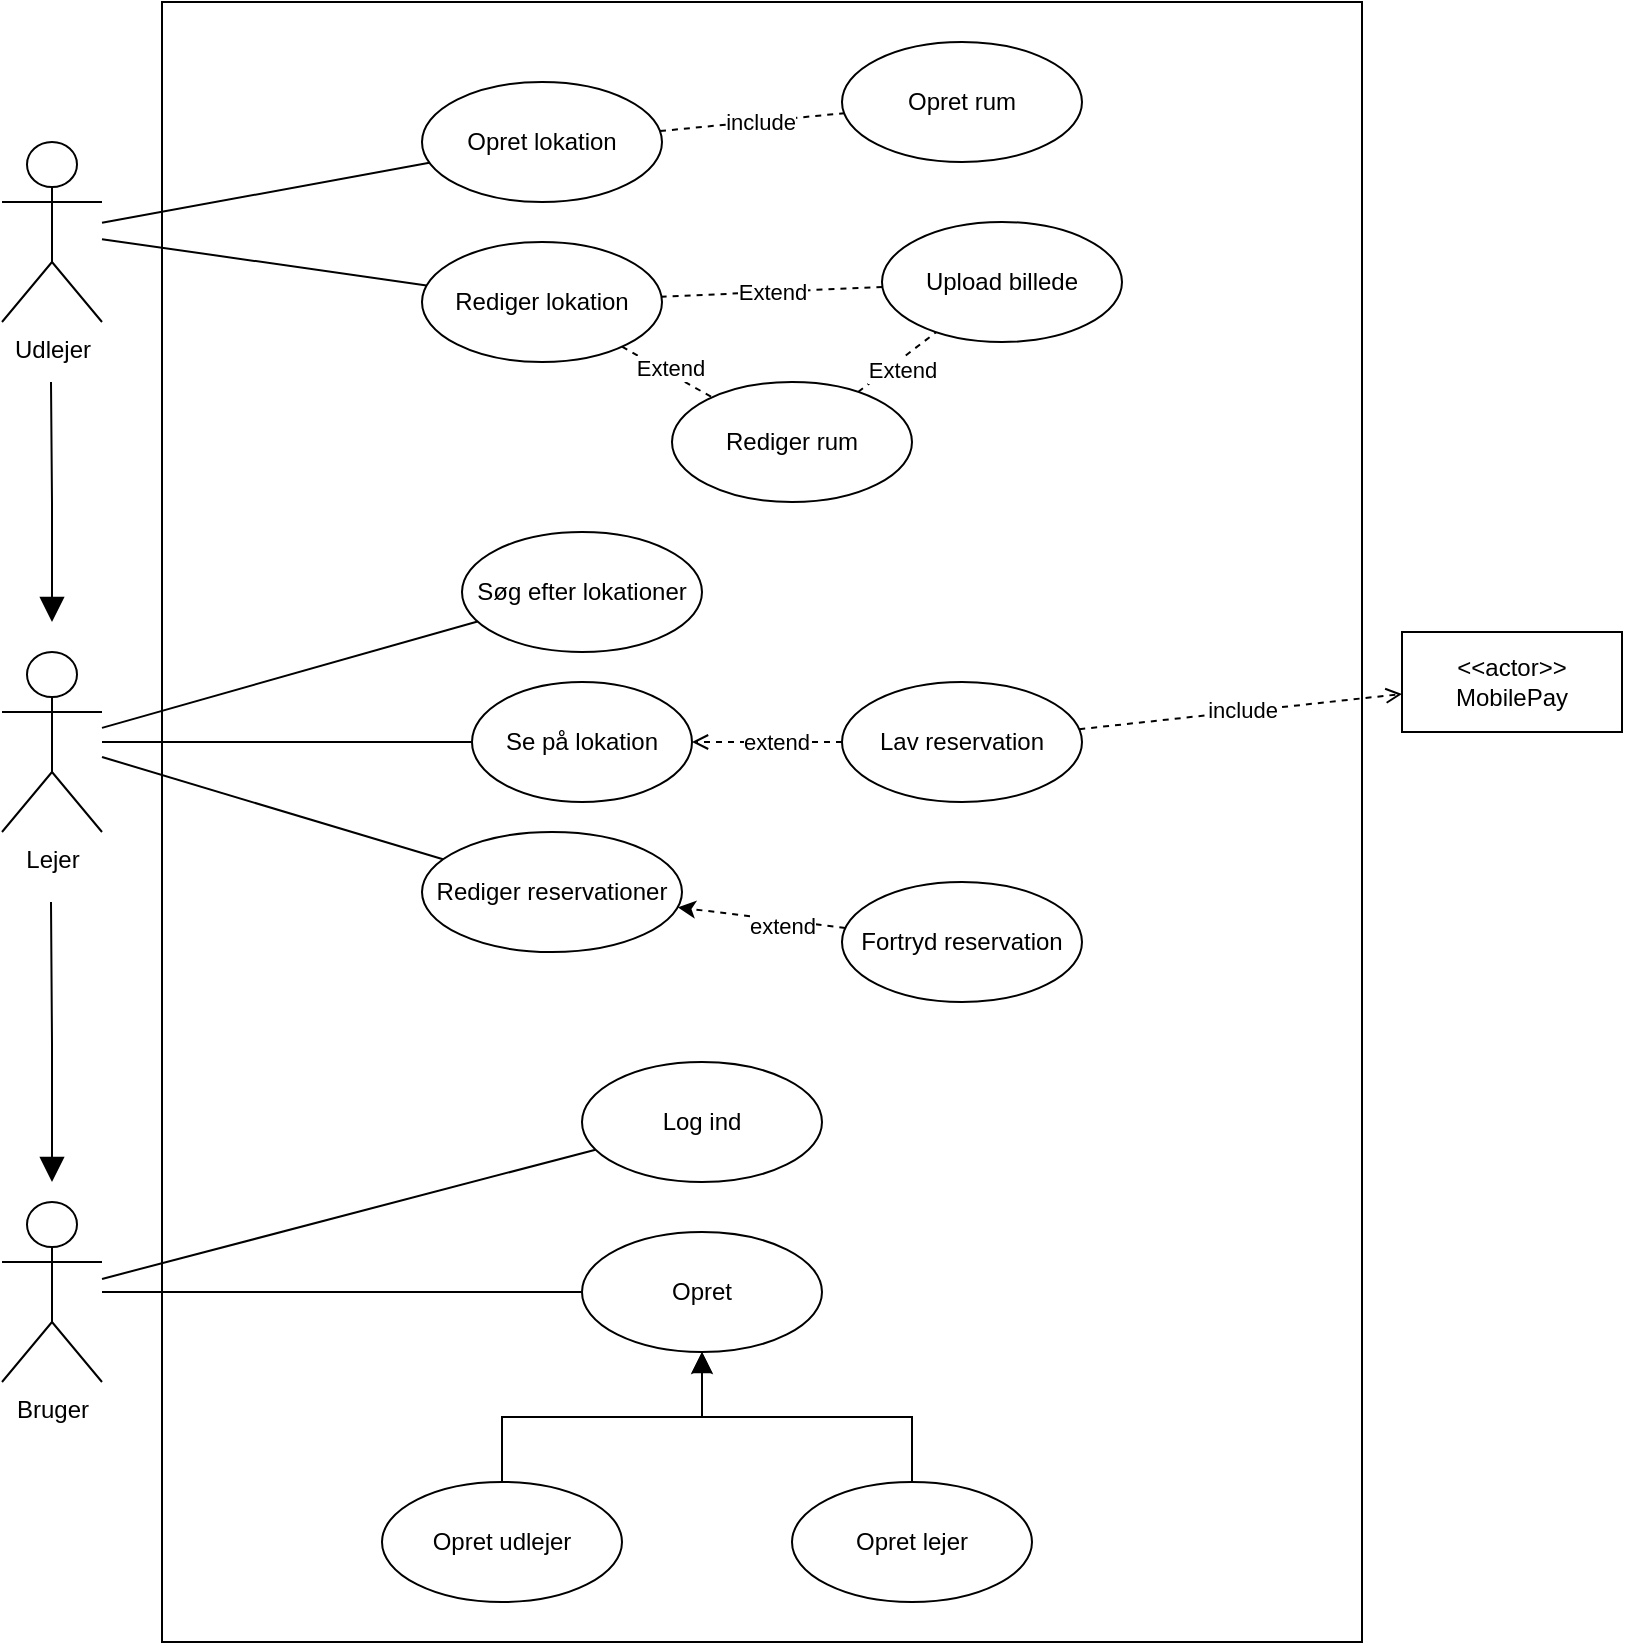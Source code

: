 <mxfile version="21.6.5" type="device">
  <diagram name="Page-1" id="q43t5NBVbCL899aClmEW">
    <mxGraphModel dx="1715" dy="983" grid="1" gridSize="10" guides="1" tooltips="1" connect="1" arrows="1" fold="1" page="1" pageScale="1" pageWidth="850" pageHeight="1100" math="0" shadow="0">
      <root>
        <mxCell id="0" />
        <mxCell id="1" parent="0" />
        <mxCell id="-PSau8nAt188wSu253ha-28" value="" style="rounded=0;whiteSpace=wrap;html=1;" parent="1" vertex="1">
          <mxGeometry x="110" y="170" width="600" height="820" as="geometry" />
        </mxCell>
        <mxCell id="-PSau8nAt188wSu253ha-1" style="rounded=0;orthogonalLoop=1;jettySize=auto;html=1;endArrow=none;endFill=0;" parent="1" source="aEcpFJmYFWradgYmW5tA-1" target="aEcpFJmYFWradgYmW5tA-5" edge="1">
          <mxGeometry relative="1" as="geometry" />
        </mxCell>
        <mxCell id="-PSau8nAt188wSu253ha-2" style="rounded=0;orthogonalLoop=1;jettySize=auto;html=1;endArrow=none;endFill=0;" parent="1" source="aEcpFJmYFWradgYmW5tA-1" target="aEcpFJmYFWradgYmW5tA-11" edge="1">
          <mxGeometry relative="1" as="geometry" />
        </mxCell>
        <mxCell id="-PSau8nAt188wSu253ha-4" style="rounded=0;orthogonalLoop=1;jettySize=auto;html=1;endArrow=none;endFill=0;" parent="1" source="aEcpFJmYFWradgYmW5tA-1" target="aEcpFJmYFWradgYmW5tA-8" edge="1">
          <mxGeometry relative="1" as="geometry" />
        </mxCell>
        <mxCell id="uwmWgUfJv13aTcyWTi_R-13" style="edgeStyle=orthogonalEdgeStyle;rounded=0;orthogonalLoop=1;jettySize=auto;html=1;endArrow=block;endFill=1;endSize=10;" parent="1" edge="1">
          <mxGeometry relative="1" as="geometry">
            <mxPoint x="55" y="760" as="targetPoint" />
            <mxPoint x="54.5" y="620" as="sourcePoint" />
          </mxGeometry>
        </mxCell>
        <mxCell id="aEcpFJmYFWradgYmW5tA-1" value="Lejer" style="shape=umlActor;verticalLabelPosition=bottom;verticalAlign=top;html=1;outlineConnect=0;" parent="1" vertex="1">
          <mxGeometry x="30" y="495" width="50" height="90" as="geometry" />
        </mxCell>
        <mxCell id="-PSau8nAt188wSu253ha-5" style="rounded=0;orthogonalLoop=1;jettySize=auto;html=1;endArrow=none;endFill=0;" parent="1" source="aEcpFJmYFWradgYmW5tA-2" target="aEcpFJmYFWradgYmW5tA-9" edge="1">
          <mxGeometry relative="1" as="geometry" />
        </mxCell>
        <mxCell id="-PSau8nAt188wSu253ha-6" style="rounded=0;orthogonalLoop=1;jettySize=auto;html=1;endArrow=none;endFill=0;" parent="1" source="aEcpFJmYFWradgYmW5tA-2" target="aEcpFJmYFWradgYmW5tA-13" edge="1">
          <mxGeometry relative="1" as="geometry" />
        </mxCell>
        <mxCell id="uwmWgUfJv13aTcyWTi_R-10" style="edgeStyle=orthogonalEdgeStyle;rounded=0;orthogonalLoop=1;jettySize=auto;html=1;endSize=10;endArrow=block;endFill=1;" parent="1" edge="1">
          <mxGeometry relative="1" as="geometry">
            <mxPoint x="55" y="480" as="targetPoint" />
            <mxPoint x="54.5" y="360" as="sourcePoint" />
          </mxGeometry>
        </mxCell>
        <mxCell id="aEcpFJmYFWradgYmW5tA-2" value="Udlejer" style="shape=umlActor;verticalLabelPosition=bottom;verticalAlign=top;html=1;outlineConnect=0;" parent="1" vertex="1">
          <mxGeometry x="30" y="240" width="50" height="90" as="geometry" />
        </mxCell>
        <mxCell id="aEcpFJmYFWradgYmW5tA-5" value="Søg efter lokationer" style="ellipse;whiteSpace=wrap;html=1;" parent="1" vertex="1">
          <mxGeometry x="260" y="435" width="120" height="60" as="geometry" />
        </mxCell>
        <mxCell id="-PSau8nAt188wSu253ha-18" style="rounded=0;orthogonalLoop=1;jettySize=auto;html=1;dashed=1;" parent="1" source="aEcpFJmYFWradgYmW5tA-6" target="aEcpFJmYFWradgYmW5tA-8" edge="1">
          <mxGeometry relative="1" as="geometry" />
        </mxCell>
        <mxCell id="-PSau8nAt188wSu253ha-19" value="extend" style="edgeLabel;html=1;align=center;verticalAlign=middle;resizable=0;points=[];" parent="-PSau8nAt188wSu253ha-18" vertex="1" connectable="0">
          <mxGeometry x="0.174" y="2" relative="1" as="geometry">
            <mxPoint x="17" y="3" as="offset" />
          </mxGeometry>
        </mxCell>
        <mxCell id="aEcpFJmYFWradgYmW5tA-6" value="Fortryd reservation" style="ellipse;whiteSpace=wrap;html=1;" parent="1" vertex="1">
          <mxGeometry x="450" y="610" width="120" height="60" as="geometry" />
        </mxCell>
        <mxCell id="aEcpFJmYFWradgYmW5tA-8" value="Rediger reservationer" style="ellipse;whiteSpace=wrap;html=1;" parent="1" vertex="1">
          <mxGeometry x="240" y="585" width="130" height="60" as="geometry" />
        </mxCell>
        <mxCell id="ECoT2IHMMN769ZoPWBRW-1" style="rounded=0;orthogonalLoop=1;jettySize=auto;html=1;endArrow=none;endFill=0;dashed=1;" edge="1" parent="1" source="aEcpFJmYFWradgYmW5tA-9" target="ECoT2IHMMN769ZoPWBRW-2">
          <mxGeometry relative="1" as="geometry">
            <mxPoint x="770" y="280" as="targetPoint" />
          </mxGeometry>
        </mxCell>
        <mxCell id="ECoT2IHMMN769ZoPWBRW-3" value="include" style="edgeLabel;html=1;align=center;verticalAlign=middle;resizable=0;points=[];" vertex="1" connectable="0" parent="ECoT2IHMMN769ZoPWBRW-1">
          <mxGeometry x="0.072" y="2" relative="1" as="geometry">
            <mxPoint x="1" y="2" as="offset" />
          </mxGeometry>
        </mxCell>
        <mxCell id="aEcpFJmYFWradgYmW5tA-9" value="Opret lokation" style="ellipse;whiteSpace=wrap;html=1;" parent="1" vertex="1">
          <mxGeometry x="240" y="210" width="120" height="60" as="geometry" />
        </mxCell>
        <mxCell id="aEcpFJmYFWradgYmW5tA-11" value="Se på lokation" style="ellipse;whiteSpace=wrap;html=1;" parent="1" vertex="1">
          <mxGeometry x="265" y="510" width="110" height="60" as="geometry" />
        </mxCell>
        <mxCell id="ECoT2IHMMN769ZoPWBRW-5" style="rounded=0;orthogonalLoop=1;jettySize=auto;html=1;dashed=1;endArrow=none;endFill=0;" edge="1" parent="1" source="aEcpFJmYFWradgYmW5tA-13" target="ECoT2IHMMN769ZoPWBRW-4">
          <mxGeometry relative="1" as="geometry" />
        </mxCell>
        <mxCell id="ECoT2IHMMN769ZoPWBRW-6" value="Extend" style="edgeLabel;html=1;align=center;verticalAlign=middle;resizable=0;points=[];" vertex="1" connectable="0" parent="ECoT2IHMMN769ZoPWBRW-5">
          <mxGeometry x="-0.214" y="-3" relative="1" as="geometry">
            <mxPoint x="7" y="-2" as="offset" />
          </mxGeometry>
        </mxCell>
        <mxCell id="aEcpFJmYFWradgYmW5tA-13" value="Rediger lokation" style="ellipse;whiteSpace=wrap;html=1;" parent="1" vertex="1">
          <mxGeometry x="240" y="290" width="120" height="60" as="geometry" />
        </mxCell>
        <mxCell id="-PSau8nAt188wSu253ha-12" style="rounded=0;orthogonalLoop=1;jettySize=auto;html=1;dashed=1;endArrow=open;endFill=0;" parent="1" source="-PSau8nAt188wSu253ha-11" target="aEcpFJmYFWradgYmW5tA-11" edge="1">
          <mxGeometry relative="1" as="geometry" />
        </mxCell>
        <mxCell id="-PSau8nAt188wSu253ha-13" value="extend" style="edgeLabel;html=1;align=center;verticalAlign=middle;resizable=0;points=[];" parent="-PSau8nAt188wSu253ha-12" vertex="1" connectable="0">
          <mxGeometry x="-0.021" relative="1" as="geometry">
            <mxPoint x="3" as="offset" />
          </mxGeometry>
        </mxCell>
        <mxCell id="-PSau8nAt188wSu253ha-31" style="rounded=0;orthogonalLoop=1;jettySize=auto;html=1;dashed=1;endArrow=open;endFill=0;" parent="1" source="-PSau8nAt188wSu253ha-11" target="-PSau8nAt188wSu253ha-32" edge="1">
          <mxGeometry relative="1" as="geometry">
            <mxPoint x="418.73" y="149.681" as="targetPoint" />
          </mxGeometry>
        </mxCell>
        <mxCell id="-PSau8nAt188wSu253ha-33" value="include" style="edgeLabel;html=1;align=center;verticalAlign=middle;resizable=0;points=[];" parent="-PSau8nAt188wSu253ha-31" vertex="1" connectable="0">
          <mxGeometry x="0.006" y="1" relative="1" as="geometry">
            <mxPoint as="offset" />
          </mxGeometry>
        </mxCell>
        <mxCell id="-PSau8nAt188wSu253ha-11" value="Lav reservation" style="ellipse;whiteSpace=wrap;html=1;" parent="1" vertex="1">
          <mxGeometry x="450" y="510" width="120" height="60" as="geometry" />
        </mxCell>
        <mxCell id="-PSau8nAt188wSu253ha-32" value="&amp;lt;&amp;lt;actor&amp;gt;&amp;gt;&lt;br&gt;MobilePay" style="html=1;whiteSpace=wrap;" parent="1" vertex="1">
          <mxGeometry x="730" y="485" width="110" height="50" as="geometry" />
        </mxCell>
        <mxCell id="uwmWgUfJv13aTcyWTi_R-7" style="rounded=0;orthogonalLoop=1;jettySize=auto;html=1;endArrow=none;endFill=0;" parent="1" source="uwmWgUfJv13aTcyWTi_R-1" target="uwmWgUfJv13aTcyWTi_R-4" edge="1">
          <mxGeometry relative="1" as="geometry" />
        </mxCell>
        <mxCell id="uwmWgUfJv13aTcyWTi_R-1" value="Bruger" style="shape=umlActor;verticalLabelPosition=bottom;verticalAlign=top;html=1;outlineConnect=0;" parent="1" vertex="1">
          <mxGeometry x="30" y="770" width="50" height="90" as="geometry" />
        </mxCell>
        <mxCell id="uwmWgUfJv13aTcyWTi_R-8" style="edgeStyle=orthogonalEdgeStyle;rounded=0;orthogonalLoop=1;jettySize=auto;html=1;endArrow=block;endFill=1;endSize=8;" parent="1" source="uwmWgUfJv13aTcyWTi_R-3" target="uwmWgUfJv13aTcyWTi_R-4" edge="1">
          <mxGeometry relative="1" as="geometry" />
        </mxCell>
        <mxCell id="uwmWgUfJv13aTcyWTi_R-3" value="Opret udlejer" style="ellipse;whiteSpace=wrap;html=1;" parent="1" vertex="1">
          <mxGeometry x="220" y="910" width="120" height="60" as="geometry" />
        </mxCell>
        <mxCell id="uwmWgUfJv13aTcyWTi_R-4" value="Opret" style="ellipse;whiteSpace=wrap;html=1;" parent="1" vertex="1">
          <mxGeometry x="320" y="785" width="120" height="60" as="geometry" />
        </mxCell>
        <mxCell id="uwmWgUfJv13aTcyWTi_R-9" style="edgeStyle=orthogonalEdgeStyle;rounded=0;orthogonalLoop=1;jettySize=auto;html=1;endSize=8;" parent="1" source="uwmWgUfJv13aTcyWTi_R-5" target="uwmWgUfJv13aTcyWTi_R-4" edge="1">
          <mxGeometry relative="1" as="geometry" />
        </mxCell>
        <mxCell id="uwmWgUfJv13aTcyWTi_R-5" value="Opret lejer" style="ellipse;whiteSpace=wrap;html=1;" parent="1" vertex="1">
          <mxGeometry x="425" y="910" width="120" height="60" as="geometry" />
        </mxCell>
        <mxCell id="uwmWgUfJv13aTcyWTi_R-12" style="rounded=0;orthogonalLoop=1;jettySize=auto;html=1;endArrow=none;endFill=0;" parent="1" source="uwmWgUfJv13aTcyWTi_R-11" target="uwmWgUfJv13aTcyWTi_R-1" edge="1">
          <mxGeometry relative="1" as="geometry" />
        </mxCell>
        <mxCell id="uwmWgUfJv13aTcyWTi_R-11" value="Log ind" style="ellipse;whiteSpace=wrap;html=1;" parent="1" vertex="1">
          <mxGeometry x="320" y="700" width="120" height="60" as="geometry" />
        </mxCell>
        <mxCell id="uwmWgUfJv13aTcyWTi_R-14" style="edgeStyle=orthogonalEdgeStyle;rounded=0;orthogonalLoop=1;jettySize=auto;html=1;exitX=0.5;exitY=1;exitDx=0;exitDy=0;" parent="1" source="aEcpFJmYFWradgYmW5tA-8" target="aEcpFJmYFWradgYmW5tA-8" edge="1">
          <mxGeometry relative="1" as="geometry" />
        </mxCell>
        <mxCell id="ECoT2IHMMN769ZoPWBRW-2" value="Opret rum" style="ellipse;whiteSpace=wrap;html=1;" vertex="1" parent="1">
          <mxGeometry x="450" y="190" width="120" height="60" as="geometry" />
        </mxCell>
        <mxCell id="ECoT2IHMMN769ZoPWBRW-7" style="rounded=0;orthogonalLoop=1;jettySize=auto;html=1;dashed=1;endArrow=none;endFill=0;" edge="1" parent="1" source="ECoT2IHMMN769ZoPWBRW-4" target="ECoT2IHMMN769ZoPWBRW-8">
          <mxGeometry relative="1" as="geometry">
            <mxPoint x="740" y="350" as="targetPoint" />
          </mxGeometry>
        </mxCell>
        <mxCell id="ECoT2IHMMN769ZoPWBRW-10" value="Extend" style="edgeLabel;html=1;align=center;verticalAlign=middle;resizable=0;points=[];" vertex="1" connectable="0" parent="ECoT2IHMMN769ZoPWBRW-7">
          <mxGeometry x="-0.12" y="-2" relative="1" as="geometry">
            <mxPoint x="3" as="offset" />
          </mxGeometry>
        </mxCell>
        <mxCell id="ECoT2IHMMN769ZoPWBRW-4" value="Rediger rum" style="ellipse;whiteSpace=wrap;html=1;" vertex="1" parent="1">
          <mxGeometry x="365" y="360" width="120" height="60" as="geometry" />
        </mxCell>
        <mxCell id="ECoT2IHMMN769ZoPWBRW-11" style="rounded=0;orthogonalLoop=1;jettySize=auto;html=1;dashed=1;endArrow=none;endFill=0;" edge="1" parent="1" source="ECoT2IHMMN769ZoPWBRW-8" target="aEcpFJmYFWradgYmW5tA-13">
          <mxGeometry relative="1" as="geometry" />
        </mxCell>
        <mxCell id="ECoT2IHMMN769ZoPWBRW-12" value="Extend" style="edgeLabel;html=1;align=center;verticalAlign=middle;resizable=0;points=[];" vertex="1" connectable="0" parent="ECoT2IHMMN769ZoPWBRW-11">
          <mxGeometry x="0.242" y="2" relative="1" as="geometry">
            <mxPoint x="13" y="-3" as="offset" />
          </mxGeometry>
        </mxCell>
        <mxCell id="ECoT2IHMMN769ZoPWBRW-8" value="Upload billede" style="ellipse;whiteSpace=wrap;html=1;" vertex="1" parent="1">
          <mxGeometry x="470" y="280" width="120" height="60" as="geometry" />
        </mxCell>
      </root>
    </mxGraphModel>
  </diagram>
</mxfile>
